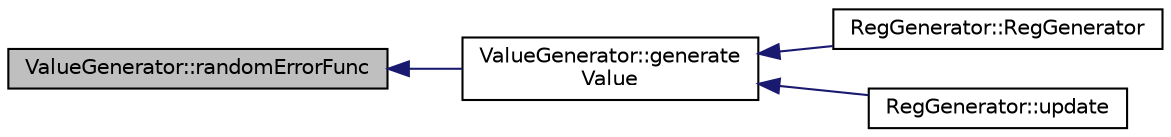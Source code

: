 digraph "ValueGenerator::randomErrorFunc"
{
  edge [fontname="Helvetica",fontsize="10",labelfontname="Helvetica",labelfontsize="10"];
  node [fontname="Helvetica",fontsize="10",shape=record];
  rankdir="LR";
  Node10 [label="ValueGenerator::randomErrorFunc",height=0.2,width=0.4,color="black", fillcolor="grey75", style="filled", fontcolor="black"];
  Node10 -> Node11 [dir="back",color="midnightblue",fontsize="10",style="solid"];
  Node11 [label="ValueGenerator::generate\lValue",height=0.2,width=0.4,color="black", fillcolor="white", style="filled",URL="$class_value_generator.html#abb8134945ee903005e52934aae8fcbd2"];
  Node11 -> Node12 [dir="back",color="midnightblue",fontsize="10",style="solid"];
  Node12 [label="RegGenerator::RegGenerator",height=0.2,width=0.4,color="black", fillcolor="white", style="filled",URL="$class_reg_generator.html#af64142fffe52d51c318429c8c41c94b0"];
  Node11 -> Node13 [dir="back",color="midnightblue",fontsize="10",style="solid"];
  Node13 [label="RegGenerator::update",height=0.2,width=0.4,color="black", fillcolor="white", style="filled",URL="$class_reg_generator.html#ad05c095a9abdf17204d6544e324ee0fb"];
}
